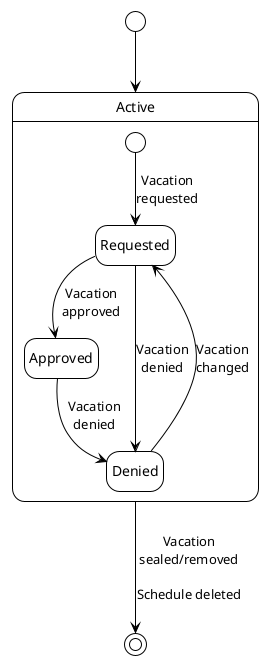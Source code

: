 @startuml vacation
!theme plain
hide empty members
hide empty description
skinparam groupInheritance 2
skinparam SameClassWidth true
hide circle
top to bottom direction

[*] --> Active

state Active {
  [*] --> Requested : Vacation\nrequested
  
  state Requested

  Requested --> Approved : Vacation\napproved
  Requested --> Denied : Vacation\ndenied
  Approved --> Denied : Vacation\ndenied

  Denied --> Requested : Vacation\nchanged

  state Approved
  state Denied
}

Active --> [*] : Vacation\nsealed/removed\n\nSchedule deleted

@enduml